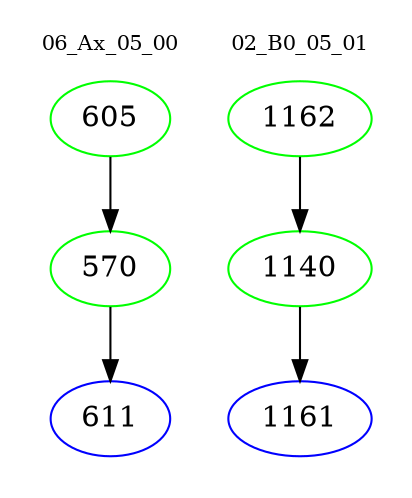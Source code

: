 digraph{
subgraph cluster_0 {
color = white
label = "06_Ax_05_00";
fontsize=10;
T0_605 [label="605", color="green"]
T0_605 -> T0_570 [color="black"]
T0_570 [label="570", color="green"]
T0_570 -> T0_611 [color="black"]
T0_611 [label="611", color="blue"]
}
subgraph cluster_1 {
color = white
label = "02_B0_05_01";
fontsize=10;
T1_1162 [label="1162", color="green"]
T1_1162 -> T1_1140 [color="black"]
T1_1140 [label="1140", color="green"]
T1_1140 -> T1_1161 [color="black"]
T1_1161 [label="1161", color="blue"]
}
}
